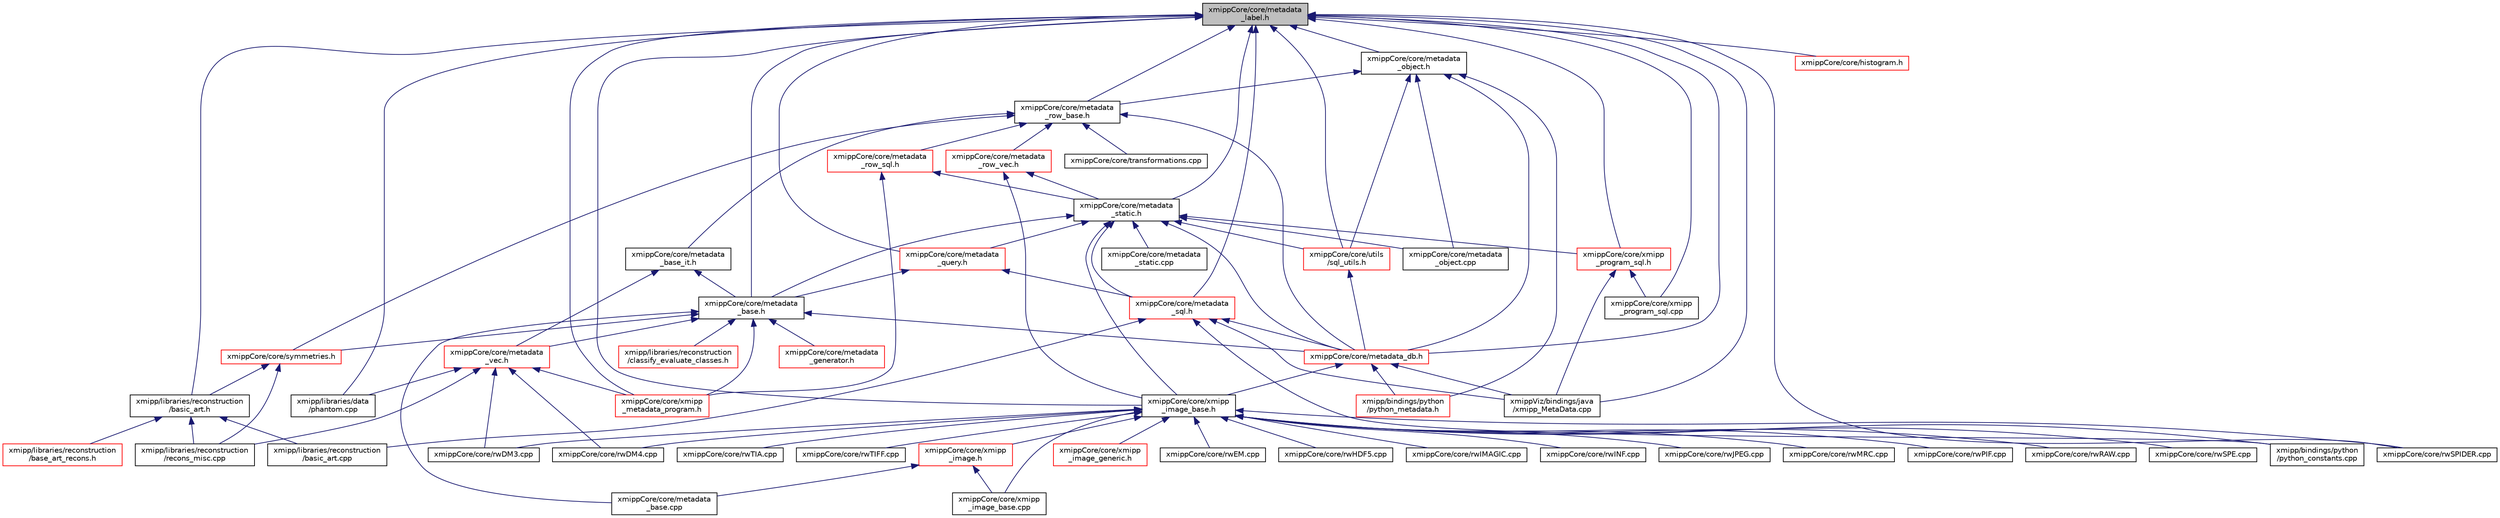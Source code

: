 digraph "xmippCore/core/metadata_label.h"
{
  edge [fontname="Helvetica",fontsize="10",labelfontname="Helvetica",labelfontsize="10"];
  node [fontname="Helvetica",fontsize="10",shape=record];
  Node6 [label="xmippCore/core/metadata\l_label.h",height=0.2,width=0.4,color="black", fillcolor="grey75", style="filled", fontcolor="black"];
  Node6 -> Node7 [dir="back",color="midnightblue",fontsize="10",style="solid",fontname="Helvetica"];
  Node7 [label="xmipp/libraries/data\l/phantom.cpp",height=0.2,width=0.4,color="black", fillcolor="white", style="filled",URL="$phantom_8cpp.html"];
  Node6 -> Node8 [dir="back",color="midnightblue",fontsize="10",style="solid",fontname="Helvetica"];
  Node8 [label="xmipp/libraries/reconstruction\l/basic_art.h",height=0.2,width=0.4,color="black", fillcolor="white", style="filled",URL="$basic__art_8h.html"];
  Node8 -> Node9 [dir="back",color="midnightblue",fontsize="10",style="solid",fontname="Helvetica"];
  Node9 [label="xmipp/libraries/reconstruction\l/base_art_recons.h",height=0.2,width=0.4,color="red", fillcolor="white", style="filled",URL="$base__art__recons_8h.html"];
  Node8 -> Node16 [dir="back",color="midnightblue",fontsize="10",style="solid",fontname="Helvetica"];
  Node16 [label="xmipp/libraries/reconstruction\l/basic_art.cpp",height=0.2,width=0.4,color="black", fillcolor="white", style="filled",URL="$basic__art_8cpp.html"];
  Node8 -> Node17 [dir="back",color="midnightblue",fontsize="10",style="solid",fontname="Helvetica"];
  Node17 [label="xmipp/libraries/reconstruction\l/recons_misc.cpp",height=0.2,width=0.4,color="black", fillcolor="white", style="filled",URL="$recons__misc_8cpp.html"];
  Node6 -> Node18 [dir="back",color="midnightblue",fontsize="10",style="solid",fontname="Helvetica"];
  Node18 [label="xmippCore/core/xmipp\l_image_base.h",height=0.2,width=0.4,color="black", fillcolor="white", style="filled",URL="$xmipp__image__base_8h.html"];
  Node18 -> Node19 [dir="back",color="midnightblue",fontsize="10",style="solid",fontname="Helvetica"];
  Node19 [label="xmipp/bindings/python\l/python_constants.cpp",height=0.2,width=0.4,color="black", fillcolor="white", style="filled",URL="$python__constants_8cpp.html"];
  Node18 -> Node20 [dir="back",color="midnightblue",fontsize="10",style="solid",fontname="Helvetica"];
  Node20 [label="xmippCore/core/xmipp\l_image.h",height=0.2,width=0.4,color="red", fillcolor="white", style="filled",URL="$xmipp__image_8h.html"];
  Node20 -> Node578 [dir="back",color="midnightblue",fontsize="10",style="solid",fontname="Helvetica"];
  Node578 [label="xmippCore/core/metadata\l_base.cpp",height=0.2,width=0.4,color="black", fillcolor="white", style="filled",URL="$metadata__base_8cpp.html"];
  Node20 -> Node582 [dir="back",color="midnightblue",fontsize="10",style="solid",fontname="Helvetica"];
  Node582 [label="xmippCore/core/xmipp\l_image_base.cpp",height=0.2,width=0.4,color="black", fillcolor="white", style="filled",URL="$xmipp__image__base_8cpp.html"];
  Node18 -> Node587 [dir="back",color="midnightblue",fontsize="10",style="solid",fontname="Helvetica"];
  Node587 [label="xmippCore/core/xmipp\l_image_generic.h",height=0.2,width=0.4,color="red", fillcolor="white", style="filled",URL="$xmipp__image__generic_8h.html"];
  Node18 -> Node603 [dir="back",color="midnightblue",fontsize="10",style="solid",fontname="Helvetica"];
  Node603 [label="xmippCore/core/rwDM3.cpp",height=0.2,width=0.4,color="black", fillcolor="white", style="filled",URL="$rwDM3_8cpp.html"];
  Node18 -> Node604 [dir="back",color="midnightblue",fontsize="10",style="solid",fontname="Helvetica"];
  Node604 [label="xmippCore/core/rwDM4.cpp",height=0.2,width=0.4,color="black", fillcolor="white", style="filled",URL="$rwDM4_8cpp.html"];
  Node18 -> Node605 [dir="back",color="midnightblue",fontsize="10",style="solid",fontname="Helvetica"];
  Node605 [label="xmippCore/core/rwEM.cpp",height=0.2,width=0.4,color="black", fillcolor="white", style="filled",URL="$rwEM_8cpp.html"];
  Node18 -> Node606 [dir="back",color="midnightblue",fontsize="10",style="solid",fontname="Helvetica"];
  Node606 [label="xmippCore/core/rwHDF5.cpp",height=0.2,width=0.4,color="black", fillcolor="white", style="filled",URL="$rwHDF5_8cpp.html"];
  Node18 -> Node607 [dir="back",color="midnightblue",fontsize="10",style="solid",fontname="Helvetica"];
  Node607 [label="xmippCore/core/rwIMAGIC.cpp",height=0.2,width=0.4,color="black", fillcolor="white", style="filled",URL="$rwIMAGIC_8cpp.html"];
  Node18 -> Node608 [dir="back",color="midnightblue",fontsize="10",style="solid",fontname="Helvetica"];
  Node608 [label="xmippCore/core/rwINF.cpp",height=0.2,width=0.4,color="black", fillcolor="white", style="filled",URL="$rwINF_8cpp.html"];
  Node18 -> Node609 [dir="back",color="midnightblue",fontsize="10",style="solid",fontname="Helvetica"];
  Node609 [label="xmippCore/core/rwJPEG.cpp",height=0.2,width=0.4,color="black", fillcolor="white", style="filled",URL="$rwJPEG_8cpp.html"];
  Node18 -> Node610 [dir="back",color="midnightblue",fontsize="10",style="solid",fontname="Helvetica"];
  Node610 [label="xmippCore/core/rwMRC.cpp",height=0.2,width=0.4,color="black", fillcolor="white", style="filled",URL="$rwMRC_8cpp.html"];
  Node18 -> Node611 [dir="back",color="midnightblue",fontsize="10",style="solid",fontname="Helvetica"];
  Node611 [label="xmippCore/core/rwPIF.cpp",height=0.2,width=0.4,color="black", fillcolor="white", style="filled",URL="$rwPIF_8cpp.html"];
  Node18 -> Node612 [dir="back",color="midnightblue",fontsize="10",style="solid",fontname="Helvetica"];
  Node612 [label="xmippCore/core/rwRAW.cpp",height=0.2,width=0.4,color="black", fillcolor="white", style="filled",URL="$rwRAW_8cpp.html"];
  Node18 -> Node613 [dir="back",color="midnightblue",fontsize="10",style="solid",fontname="Helvetica"];
  Node613 [label="xmippCore/core/rwSPE.cpp",height=0.2,width=0.4,color="black", fillcolor="white", style="filled",URL="$rwSPE_8cpp.html"];
  Node18 -> Node614 [dir="back",color="midnightblue",fontsize="10",style="solid",fontname="Helvetica"];
  Node614 [label="xmippCore/core/rwSPIDER.cpp",height=0.2,width=0.4,color="black", fillcolor="white", style="filled",URL="$rwSPIDER_8cpp.html"];
  Node18 -> Node615 [dir="back",color="midnightblue",fontsize="10",style="solid",fontname="Helvetica"];
  Node615 [label="xmippCore/core/rwTIA.cpp",height=0.2,width=0.4,color="black", fillcolor="white", style="filled",URL="$rwTIA_8cpp.html"];
  Node18 -> Node616 [dir="back",color="midnightblue",fontsize="10",style="solid",fontname="Helvetica"];
  Node616 [label="xmippCore/core/rwTIFF.cpp",height=0.2,width=0.4,color="black", fillcolor="white", style="filled",URL="$rwTIFF_8cpp.html"];
  Node18 -> Node582 [dir="back",color="midnightblue",fontsize="10",style="solid",fontname="Helvetica"];
  Node6 -> Node617 [dir="back",color="midnightblue",fontsize="10",style="solid",fontname="Helvetica"];
  Node617 [label="xmippCore/core/metadata\l_row_base.h",height=0.2,width=0.4,color="black", fillcolor="white", style="filled",URL="$metadata__row__base_8h.html"];
  Node617 -> Node618 [dir="back",color="midnightblue",fontsize="10",style="solid",fontname="Helvetica"];
  Node618 [label="xmippCore/core/metadata\l_row_vec.h",height=0.2,width=0.4,color="red", fillcolor="white", style="filled",URL="$metadata__row__vec_8h.html"];
  Node618 -> Node18 [dir="back",color="midnightblue",fontsize="10",style="solid",fontname="Helvetica"];
  Node618 -> Node619 [dir="back",color="midnightblue",fontsize="10",style="solid",fontname="Helvetica"];
  Node619 [label="xmippCore/core/metadata\l_static.h",height=0.2,width=0.4,color="black", fillcolor="white", style="filled",URL="$metadata__static_8h.html"];
  Node619 -> Node18 [dir="back",color="midnightblue",fontsize="10",style="solid",fontname="Helvetica"];
  Node619 -> Node620 [dir="back",color="midnightblue",fontsize="10",style="solid",fontname="Helvetica"];
  Node620 [label="xmippCore/core/metadata\l_base.h",height=0.2,width=0.4,color="black", fillcolor="white", style="filled",URL="$metadata__base_8h.html"];
  Node620 -> Node621 [dir="back",color="midnightblue",fontsize="10",style="solid",fontname="Helvetica"];
  Node621 [label="xmipp/libraries/reconstruction\l/classify_evaluate_classes.h",height=0.2,width=0.4,color="red", fillcolor="white", style="filled",URL="$classify__evaluate__classes_8h.html"];
  Node620 -> Node623 [dir="back",color="midnightblue",fontsize="10",style="solid",fontname="Helvetica"];
  Node623 [label="xmippCore/core/metadata_db.h",height=0.2,width=0.4,color="red", fillcolor="white", style="filled",URL="$metadata__db_8h.html"];
  Node623 -> Node624 [dir="back",color="midnightblue",fontsize="10",style="solid",fontname="Helvetica"];
  Node624 [label="xmipp/bindings/python\l/python_metadata.h",height=0.2,width=0.4,color="red", fillcolor="white", style="filled",URL="$python__metadata_8h.html"];
  Node623 -> Node18 [dir="back",color="midnightblue",fontsize="10",style="solid",fontname="Helvetica"];
  Node623 -> Node572 [dir="back",color="midnightblue",fontsize="10",style="solid",fontname="Helvetica"];
  Node572 [label="xmippViz/bindings/java\l/xmipp_MetaData.cpp",height=0.2,width=0.4,color="black", fillcolor="white", style="filled",URL="$bindings_2java_2xmipp__MetaData_8cpp.html"];
  Node620 -> Node674 [dir="back",color="midnightblue",fontsize="10",style="solid",fontname="Helvetica"];
  Node674 [label="xmippCore/core/metadata\l_vec.h",height=0.2,width=0.4,color="red", fillcolor="white", style="filled",URL="$metadata__vec_8h.html"];
  Node674 -> Node7 [dir="back",color="midnightblue",fontsize="10",style="solid",fontname="Helvetica"];
  Node674 -> Node17 [dir="back",color="midnightblue",fontsize="10",style="solid",fontname="Helvetica"];
  Node674 -> Node603 [dir="back",color="midnightblue",fontsize="10",style="solid",fontname="Helvetica"];
  Node674 -> Node604 [dir="back",color="midnightblue",fontsize="10",style="solid",fontname="Helvetica"];
  Node674 -> Node722 [dir="back",color="midnightblue",fontsize="10",style="solid",fontname="Helvetica"];
  Node722 [label="xmippCore/core/xmipp\l_metadata_program.h",height=0.2,width=0.4,color="red", fillcolor="white", style="filled",URL="$xmipp__metadata__program_8h.html"];
  Node620 -> Node736 [dir="back",color="midnightblue",fontsize="10",style="solid",fontname="Helvetica"];
  Node736 [label="xmippCore/core/symmetries.h",height=0.2,width=0.4,color="red", fillcolor="white", style="filled",URL="$ore_2core_2symmetries_8h.html"];
  Node736 -> Node8 [dir="back",color="midnightblue",fontsize="10",style="solid",fontname="Helvetica"];
  Node736 -> Node17 [dir="back",color="midnightblue",fontsize="10",style="solid",fontname="Helvetica"];
  Node620 -> Node578 [dir="back",color="midnightblue",fontsize="10",style="solid",fontname="Helvetica"];
  Node620 -> Node742 [dir="back",color="midnightblue",fontsize="10",style="solid",fontname="Helvetica"];
  Node742 [label="xmippCore/core/metadata\l_generator.h",height=0.2,width=0.4,color="red", fillcolor="white", style="filled",URL="$metadata__generator_8h.html"];
  Node620 -> Node722 [dir="back",color="midnightblue",fontsize="10",style="solid",fontname="Helvetica"];
  Node619 -> Node744 [dir="back",color="midnightblue",fontsize="10",style="solid",fontname="Helvetica"];
  Node744 [label="xmippCore/core/metadata\l_query.h",height=0.2,width=0.4,color="red", fillcolor="white", style="filled",URL="$metadata__query_8h.html"];
  Node744 -> Node620 [dir="back",color="midnightblue",fontsize="10",style="solid",fontname="Helvetica"];
  Node744 -> Node745 [dir="back",color="midnightblue",fontsize="10",style="solid",fontname="Helvetica"];
  Node745 [label="xmippCore/core/metadata\l_sql.h",height=0.2,width=0.4,color="red", fillcolor="white", style="filled",URL="$metadata__sql_8h.html"];
  Node745 -> Node19 [dir="back",color="midnightblue",fontsize="10",style="solid",fontname="Helvetica"];
  Node745 -> Node16 [dir="back",color="midnightblue",fontsize="10",style="solid",fontname="Helvetica"];
  Node745 -> Node623 [dir="back",color="midnightblue",fontsize="10",style="solid",fontname="Helvetica"];
  Node745 -> Node572 [dir="back",color="midnightblue",fontsize="10",style="solid",fontname="Helvetica"];
  Node619 -> Node623 [dir="back",color="midnightblue",fontsize="10",style="solid",fontname="Helvetica"];
  Node619 -> Node745 [dir="back",color="midnightblue",fontsize="10",style="solid",fontname="Helvetica"];
  Node619 -> Node747 [dir="back",color="midnightblue",fontsize="10",style="solid",fontname="Helvetica"];
  Node747 [label="xmippCore/core/utils\l/sql_utils.h",height=0.2,width=0.4,color="red", fillcolor="white", style="filled",URL="$sql__utils_8h.html"];
  Node747 -> Node623 [dir="back",color="midnightblue",fontsize="10",style="solid",fontname="Helvetica"];
  Node619 -> Node749 [dir="back",color="midnightblue",fontsize="10",style="solid",fontname="Helvetica"];
  Node749 [label="xmippCore/core/metadata\l_object.cpp",height=0.2,width=0.4,color="black", fillcolor="white", style="filled",URL="$metadata__object_8cpp.html"];
  Node619 -> Node750 [dir="back",color="midnightblue",fontsize="10",style="solid",fontname="Helvetica"];
  Node750 [label="xmippCore/core/metadata\l_static.cpp",height=0.2,width=0.4,color="black", fillcolor="white", style="filled",URL="$metadata__static_8cpp.html"];
  Node619 -> Node751 [dir="back",color="midnightblue",fontsize="10",style="solid",fontname="Helvetica"];
  Node751 [label="xmippCore/core/xmipp\l_program_sql.h",height=0.2,width=0.4,color="red", fillcolor="white", style="filled",URL="$xmipp__program__sql_8h.html"];
  Node751 -> Node753 [dir="back",color="midnightblue",fontsize="10",style="solid",fontname="Helvetica"];
  Node753 [label="xmippCore/core/xmipp\l_program_sql.cpp",height=0.2,width=0.4,color="black", fillcolor="white", style="filled",URL="$xmipp__program__sql_8cpp.html"];
  Node751 -> Node572 [dir="back",color="midnightblue",fontsize="10",style="solid",fontname="Helvetica"];
  Node617 -> Node755 [dir="back",color="midnightblue",fontsize="10",style="solid",fontname="Helvetica"];
  Node755 [label="xmippCore/core/metadata\l_row_sql.h",height=0.2,width=0.4,color="red", fillcolor="white", style="filled",URL="$metadata__row__sql_8h.html"];
  Node755 -> Node619 [dir="back",color="midnightblue",fontsize="10",style="solid",fontname="Helvetica"];
  Node755 -> Node722 [dir="back",color="midnightblue",fontsize="10",style="solid",fontname="Helvetica"];
  Node617 -> Node757 [dir="back",color="midnightblue",fontsize="10",style="solid",fontname="Helvetica"];
  Node757 [label="xmippCore/core/metadata\l_base_it.h",height=0.2,width=0.4,color="black", fillcolor="white", style="filled",URL="$metadata__base__it_8h.html"];
  Node757 -> Node620 [dir="back",color="midnightblue",fontsize="10",style="solid",fontname="Helvetica"];
  Node757 -> Node674 [dir="back",color="midnightblue",fontsize="10",style="solid",fontname="Helvetica"];
  Node617 -> Node623 [dir="back",color="midnightblue",fontsize="10",style="solid",fontname="Helvetica"];
  Node617 -> Node736 [dir="back",color="midnightblue",fontsize="10",style="solid",fontname="Helvetica"];
  Node617 -> Node758 [dir="back",color="midnightblue",fontsize="10",style="solid",fontname="Helvetica"];
  Node758 [label="xmippCore/core/transformations.cpp",height=0.2,width=0.4,color="black", fillcolor="white", style="filled",URL="$transformations_8cpp.html"];
  Node6 -> Node759 [dir="back",color="midnightblue",fontsize="10",style="solid",fontname="Helvetica"];
  Node759 [label="xmippCore/core/metadata\l_object.h",height=0.2,width=0.4,color="black", fillcolor="white", style="filled",URL="$metadata__object_8h.html"];
  Node759 -> Node624 [dir="back",color="midnightblue",fontsize="10",style="solid",fontname="Helvetica"];
  Node759 -> Node617 [dir="back",color="midnightblue",fontsize="10",style="solid",fontname="Helvetica"];
  Node759 -> Node623 [dir="back",color="midnightblue",fontsize="10",style="solid",fontname="Helvetica"];
  Node759 -> Node747 [dir="back",color="midnightblue",fontsize="10",style="solid",fontname="Helvetica"];
  Node759 -> Node749 [dir="back",color="midnightblue",fontsize="10",style="solid",fontname="Helvetica"];
  Node6 -> Node619 [dir="back",color="midnightblue",fontsize="10",style="solid",fontname="Helvetica"];
  Node6 -> Node620 [dir="back",color="midnightblue",fontsize="10",style="solid",fontname="Helvetica"];
  Node6 -> Node744 [dir="back",color="midnightblue",fontsize="10",style="solid",fontname="Helvetica"];
  Node6 -> Node623 [dir="back",color="midnightblue",fontsize="10",style="solid",fontname="Helvetica"];
  Node6 -> Node745 [dir="back",color="midnightblue",fontsize="10",style="solid",fontname="Helvetica"];
  Node6 -> Node747 [dir="back",color="midnightblue",fontsize="10",style="solid",fontname="Helvetica"];
  Node6 -> Node760 [dir="back",color="midnightblue",fontsize="10",style="solid",fontname="Helvetica"];
  Node760 [label="xmippCore/core/histogram.h",height=0.2,width=0.4,color="red", fillcolor="white", style="filled",URL="$histogram_8h.html"];
  Node6 -> Node614 [dir="back",color="midnightblue",fontsize="10",style="solid",fontname="Helvetica"];
  Node6 -> Node722 [dir="back",color="midnightblue",fontsize="10",style="solid",fontname="Helvetica"];
  Node6 -> Node751 [dir="back",color="midnightblue",fontsize="10",style="solid",fontname="Helvetica"];
  Node6 -> Node753 [dir="back",color="midnightblue",fontsize="10",style="solid",fontname="Helvetica"];
  Node6 -> Node572 [dir="back",color="midnightblue",fontsize="10",style="solid",fontname="Helvetica"];
}
